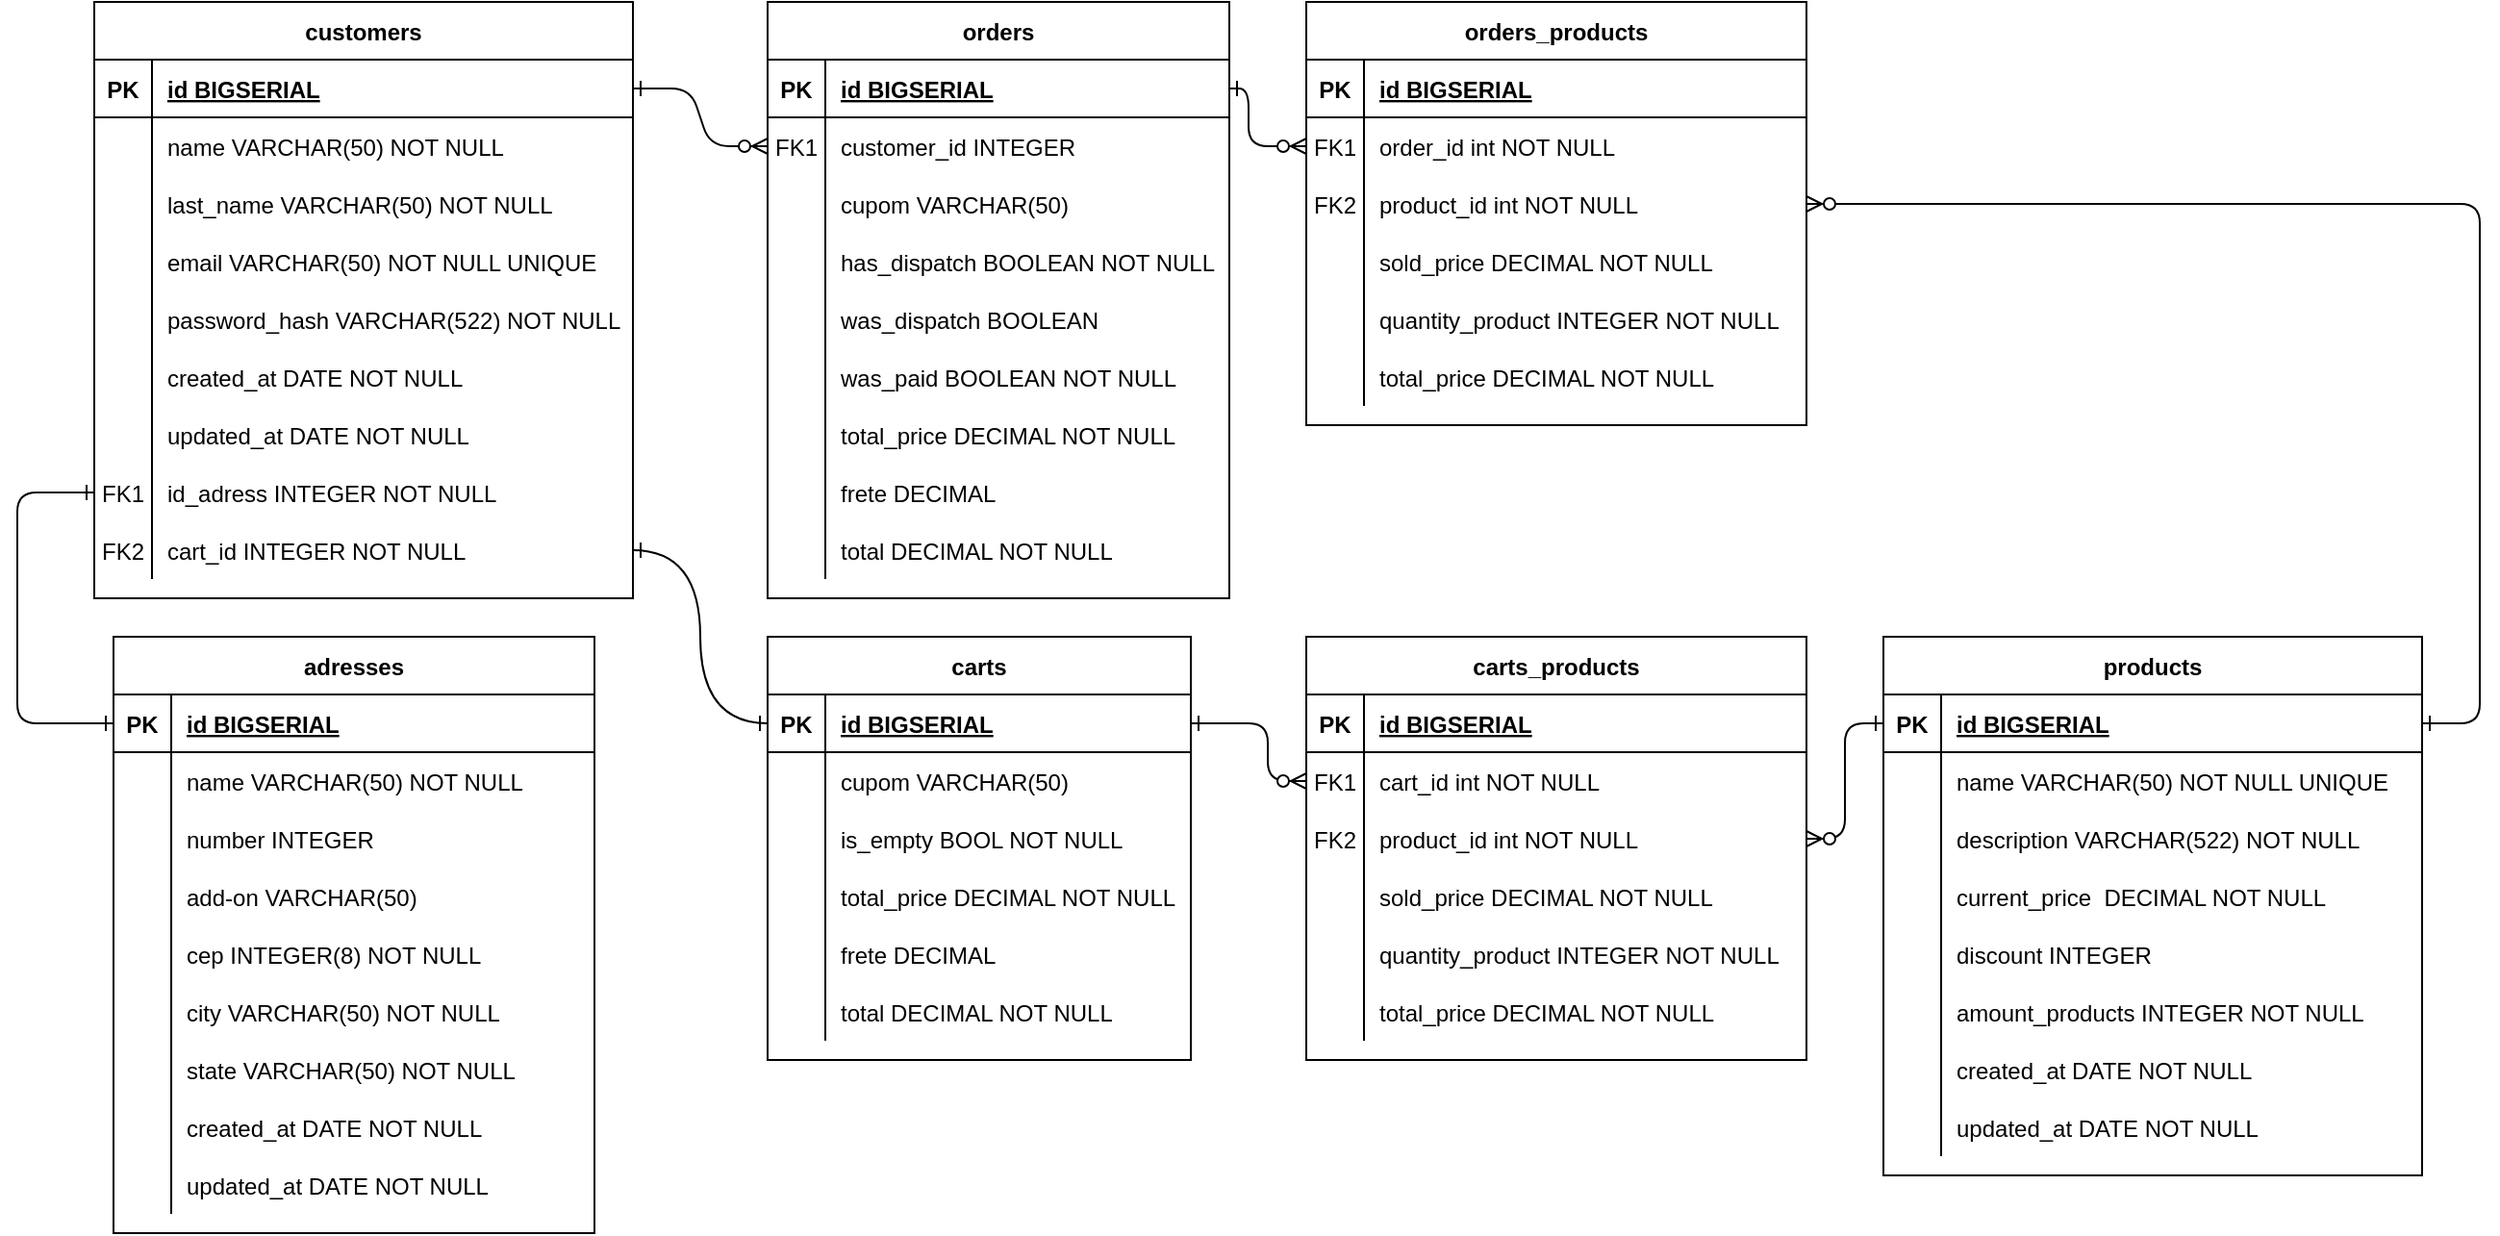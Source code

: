 <mxfile version="14.8.4" type="github">
  <diagram id="R2lEEEUBdFMjLlhIrx00" name="Page-1">
    <mxGraphModel dx="1553" dy="584" grid="1" gridSize="10" guides="1" tooltips="1" connect="1" arrows="1" fold="1" page="1" pageScale="1" pageWidth="1654" pageHeight="1169" math="0" shadow="0" extFonts="Permanent Marker^https://fonts.googleapis.com/css?family=Permanent+Marker">
      <root>
        <mxCell id="0" />
        <mxCell id="1" parent="0" />
        <mxCell id="C-vyLk0tnHw3VtMMgP7b-1" value="" style="edgeStyle=entityRelationEdgeStyle;endArrow=ERzeroToMany;startArrow=ERone;endFill=1;startFill=0;exitX=1;exitY=0.5;exitDx=0;exitDy=0;entryX=0;entryY=0.5;entryDx=0;entryDy=0;" parent="1" source="XlrQRALpURYt6hvUXeuU-14" target="XlrQRALpURYt6hvUXeuU-234" edge="1">
          <mxGeometry width="100" height="100" relative="1" as="geometry">
            <mxPoint x="320" y="120" as="sourcePoint" />
            <mxPoint x="450" y="155" as="targetPoint" />
          </mxGeometry>
        </mxCell>
        <mxCell id="C-vyLk0tnHw3VtMMgP7b-12" value="" style="endArrow=ERzeroToMany;startArrow=ERone;endFill=1;startFill=0;edgeStyle=elbowEdgeStyle;exitX=1;exitY=0.5;exitDx=0;exitDy=0;entryX=1;entryY=0.5;entryDx=0;entryDy=0;" parent="1" source="C-vyLk0tnHw3VtMMgP7b-14" target="XlrQRALpURYt6hvUXeuU-194" edge="1">
          <mxGeometry width="100" height="100" relative="1" as="geometry">
            <mxPoint x="500" y="80" as="sourcePoint" />
            <mxPoint x="640" y="280" as="targetPoint" />
            <Array as="points">
              <mxPoint x="1340" y="320" />
              <mxPoint x="1360" y="310" />
              <mxPoint x="1090" y="160" />
              <mxPoint x="520" y="-65" />
              <mxPoint x="500" y="-90" />
              <mxPoint x="520" y="-120" />
              <mxPoint x="530" y="50" />
            </Array>
          </mxGeometry>
        </mxCell>
        <mxCell id="C-vyLk0tnHw3VtMMgP7b-13" value="products" style="shape=table;startSize=30;container=1;collapsible=1;childLayout=tableLayout;fixedRows=1;rowLines=0;fontStyle=1;align=center;resizeLast=1;" parent="1" vertex="1">
          <mxGeometry x="1030" y="410" width="280" height="280" as="geometry">
            <mxRectangle x="450" y="400" width="80" height="30" as="alternateBounds" />
          </mxGeometry>
        </mxCell>
        <mxCell id="C-vyLk0tnHw3VtMMgP7b-14" value="" style="shape=partialRectangle;collapsible=0;dropTarget=0;pointerEvents=0;fillColor=none;points=[[0,0.5],[1,0.5]];portConstraint=eastwest;top=0;left=0;right=0;bottom=1;" parent="C-vyLk0tnHw3VtMMgP7b-13" vertex="1">
          <mxGeometry y="30" width="280" height="30" as="geometry" />
        </mxCell>
        <mxCell id="C-vyLk0tnHw3VtMMgP7b-15" value="PK" style="shape=partialRectangle;overflow=hidden;connectable=0;fillColor=none;top=0;left=0;bottom=0;right=0;fontStyle=1;" parent="C-vyLk0tnHw3VtMMgP7b-14" vertex="1">
          <mxGeometry width="30" height="30" as="geometry" />
        </mxCell>
        <mxCell id="C-vyLk0tnHw3VtMMgP7b-16" value="id BIGSERIAL" style="shape=partialRectangle;overflow=hidden;connectable=0;fillColor=none;top=0;left=0;bottom=0;right=0;align=left;spacingLeft=6;fontStyle=5;" parent="C-vyLk0tnHw3VtMMgP7b-14" vertex="1">
          <mxGeometry x="30" width="250" height="30" as="geometry" />
        </mxCell>
        <mxCell id="C-vyLk0tnHw3VtMMgP7b-17" value="" style="shape=partialRectangle;collapsible=0;dropTarget=0;pointerEvents=0;fillColor=none;points=[[0,0.5],[1,0.5]];portConstraint=eastwest;top=0;left=0;right=0;bottom=0;" parent="C-vyLk0tnHw3VtMMgP7b-13" vertex="1">
          <mxGeometry y="60" width="280" height="30" as="geometry" />
        </mxCell>
        <mxCell id="C-vyLk0tnHw3VtMMgP7b-18" value="" style="shape=partialRectangle;overflow=hidden;connectable=0;fillColor=none;top=0;left=0;bottom=0;right=0;" parent="C-vyLk0tnHw3VtMMgP7b-17" vertex="1">
          <mxGeometry width="30" height="30" as="geometry" />
        </mxCell>
        <mxCell id="C-vyLk0tnHw3VtMMgP7b-19" value="name VARCHAR(50) NOT NULL UNIQUE" style="shape=partialRectangle;overflow=hidden;connectable=0;fillColor=none;top=0;left=0;bottom=0;right=0;align=left;spacingLeft=6;" parent="C-vyLk0tnHw3VtMMgP7b-17" vertex="1">
          <mxGeometry x="30" width="250" height="30" as="geometry" />
        </mxCell>
        <mxCell id="XlrQRALpURYt6hvUXeuU-103" value="" style="shape=partialRectangle;collapsible=0;dropTarget=0;pointerEvents=0;fillColor=none;points=[[0,0.5],[1,0.5]];portConstraint=eastwest;top=0;left=0;right=0;bottom=0;" parent="C-vyLk0tnHw3VtMMgP7b-13" vertex="1">
          <mxGeometry y="90" width="280" height="30" as="geometry" />
        </mxCell>
        <mxCell id="XlrQRALpURYt6hvUXeuU-104" value="" style="shape=partialRectangle;overflow=hidden;connectable=0;fillColor=none;top=0;left=0;bottom=0;right=0;" parent="XlrQRALpURYt6hvUXeuU-103" vertex="1">
          <mxGeometry width="30" height="30" as="geometry" />
        </mxCell>
        <mxCell id="XlrQRALpURYt6hvUXeuU-105" value="description VARCHAR(522) NOT NULL" style="shape=partialRectangle;overflow=hidden;connectable=0;fillColor=none;top=0;left=0;bottom=0;right=0;align=left;spacingLeft=6;" parent="XlrQRALpURYt6hvUXeuU-103" vertex="1">
          <mxGeometry x="30" width="250" height="30" as="geometry" />
        </mxCell>
        <mxCell id="XlrQRALpURYt6hvUXeuU-171" value="" style="shape=partialRectangle;collapsible=0;dropTarget=0;pointerEvents=0;fillColor=none;points=[[0,0.5],[1,0.5]];portConstraint=eastwest;top=0;left=0;right=0;bottom=0;" parent="C-vyLk0tnHw3VtMMgP7b-13" vertex="1">
          <mxGeometry y="120" width="280" height="30" as="geometry" />
        </mxCell>
        <mxCell id="XlrQRALpURYt6hvUXeuU-172" value="" style="shape=partialRectangle;overflow=hidden;connectable=0;fillColor=none;top=0;left=0;bottom=0;right=0;" parent="XlrQRALpURYt6hvUXeuU-171" vertex="1">
          <mxGeometry width="30" height="30" as="geometry" />
        </mxCell>
        <mxCell id="XlrQRALpURYt6hvUXeuU-173" value="current_price  DECIMAL NOT NULL" style="shape=partialRectangle;overflow=hidden;connectable=0;fillColor=none;top=0;left=0;bottom=0;right=0;align=left;spacingLeft=6;" parent="XlrQRALpURYt6hvUXeuU-171" vertex="1">
          <mxGeometry x="30" width="250" height="30" as="geometry" />
        </mxCell>
        <mxCell id="XlrQRALpURYt6hvUXeuU-184" style="shape=partialRectangle;collapsible=0;dropTarget=0;pointerEvents=0;fillColor=none;points=[[0,0.5],[1,0.5]];portConstraint=eastwest;top=0;left=0;right=0;bottom=0;" parent="C-vyLk0tnHw3VtMMgP7b-13" vertex="1">
          <mxGeometry y="150" width="280" height="30" as="geometry" />
        </mxCell>
        <mxCell id="XlrQRALpURYt6hvUXeuU-185" style="shape=partialRectangle;overflow=hidden;connectable=0;fillColor=none;top=0;left=0;bottom=0;right=0;" parent="XlrQRALpURYt6hvUXeuU-184" vertex="1">
          <mxGeometry width="30" height="30" as="geometry" />
        </mxCell>
        <mxCell id="XlrQRALpURYt6hvUXeuU-186" value="discount INTEGER " style="shape=partialRectangle;overflow=hidden;connectable=0;fillColor=none;top=0;left=0;bottom=0;right=0;align=left;spacingLeft=6;" parent="XlrQRALpURYt6hvUXeuU-184" vertex="1">
          <mxGeometry x="30" width="250" height="30" as="geometry" />
        </mxCell>
        <mxCell id="XlrQRALpURYt6hvUXeuU-174" value="" style="shape=partialRectangle;collapsible=0;dropTarget=0;pointerEvents=0;fillColor=none;points=[[0,0.5],[1,0.5]];portConstraint=eastwest;top=0;left=0;right=0;bottom=0;" parent="C-vyLk0tnHw3VtMMgP7b-13" vertex="1">
          <mxGeometry y="180" width="280" height="30" as="geometry" />
        </mxCell>
        <mxCell id="XlrQRALpURYt6hvUXeuU-175" value="" style="shape=partialRectangle;overflow=hidden;connectable=0;fillColor=none;top=0;left=0;bottom=0;right=0;" parent="XlrQRALpURYt6hvUXeuU-174" vertex="1">
          <mxGeometry width="30" height="30" as="geometry" />
        </mxCell>
        <mxCell id="XlrQRALpURYt6hvUXeuU-176" value="amount_products INTEGER NOT NULL" style="shape=partialRectangle;overflow=hidden;connectable=0;fillColor=none;top=0;left=0;bottom=0;right=0;align=left;spacingLeft=6;" parent="XlrQRALpURYt6hvUXeuU-174" vertex="1">
          <mxGeometry x="30" width="250" height="30" as="geometry" />
        </mxCell>
        <mxCell id="XlrQRALpURYt6hvUXeuU-106" value="" style="shape=partialRectangle;collapsible=0;dropTarget=0;pointerEvents=0;fillColor=none;points=[[0,0.5],[1,0.5]];portConstraint=eastwest;top=0;left=0;right=0;bottom=0;" parent="C-vyLk0tnHw3VtMMgP7b-13" vertex="1">
          <mxGeometry y="210" width="280" height="30" as="geometry" />
        </mxCell>
        <mxCell id="XlrQRALpURYt6hvUXeuU-107" value="" style="shape=partialRectangle;overflow=hidden;connectable=0;fillColor=none;top=0;left=0;bottom=0;right=0;" parent="XlrQRALpURYt6hvUXeuU-106" vertex="1">
          <mxGeometry width="30" height="30" as="geometry" />
        </mxCell>
        <mxCell id="XlrQRALpURYt6hvUXeuU-108" value="created_at DATE NOT NULL" style="shape=partialRectangle;overflow=hidden;connectable=0;fillColor=none;top=0;left=0;bottom=0;right=0;align=left;spacingLeft=6;" parent="XlrQRALpURYt6hvUXeuU-106" vertex="1">
          <mxGeometry x="30" width="250" height="30" as="geometry" />
        </mxCell>
        <mxCell id="C-vyLk0tnHw3VtMMgP7b-20" value="" style="shape=partialRectangle;collapsible=0;dropTarget=0;pointerEvents=0;fillColor=none;points=[[0,0.5],[1,0.5]];portConstraint=eastwest;top=0;left=0;right=0;bottom=0;" parent="C-vyLk0tnHw3VtMMgP7b-13" vertex="1">
          <mxGeometry y="240" width="280" height="30" as="geometry" />
        </mxCell>
        <mxCell id="C-vyLk0tnHw3VtMMgP7b-21" value="" style="shape=partialRectangle;overflow=hidden;connectable=0;fillColor=none;top=0;left=0;bottom=0;right=0;" parent="C-vyLk0tnHw3VtMMgP7b-20" vertex="1">
          <mxGeometry width="30" height="30" as="geometry" />
        </mxCell>
        <mxCell id="C-vyLk0tnHw3VtMMgP7b-22" value="updated_at DATE NOT NULL" style="shape=partialRectangle;overflow=hidden;connectable=0;fillColor=none;top=0;left=0;bottom=0;right=0;align=left;spacingLeft=6;" parent="C-vyLk0tnHw3VtMMgP7b-20" vertex="1">
          <mxGeometry x="30" width="250" height="30" as="geometry" />
        </mxCell>
        <mxCell id="XlrQRALpURYt6hvUXeuU-13" value="customers" style="shape=table;startSize=30;container=1;collapsible=1;childLayout=tableLayout;fixedRows=1;rowLines=0;fontStyle=1;align=center;resizeLast=1;" parent="1" vertex="1">
          <mxGeometry x="100" y="80" width="280" height="310" as="geometry">
            <mxRectangle x="100" y="80" width="60" height="30" as="alternateBounds" />
          </mxGeometry>
        </mxCell>
        <mxCell id="XlrQRALpURYt6hvUXeuU-14" value="" style="shape=partialRectangle;collapsible=0;dropTarget=0;pointerEvents=0;fillColor=none;points=[[0,0.5],[1,0.5]];portConstraint=eastwest;top=0;left=0;right=0;bottom=1;" parent="XlrQRALpURYt6hvUXeuU-13" vertex="1">
          <mxGeometry y="30" width="280" height="30" as="geometry" />
        </mxCell>
        <mxCell id="XlrQRALpURYt6hvUXeuU-15" value="PK" style="shape=partialRectangle;overflow=hidden;connectable=0;fillColor=none;top=0;left=0;bottom=0;right=0;fontStyle=1;" parent="XlrQRALpURYt6hvUXeuU-14" vertex="1">
          <mxGeometry width="30" height="30" as="geometry" />
        </mxCell>
        <mxCell id="XlrQRALpURYt6hvUXeuU-16" value="id BIGSERIAL" style="shape=partialRectangle;overflow=hidden;connectable=0;fillColor=none;top=0;left=0;bottom=0;right=0;align=left;spacingLeft=6;fontStyle=5;" parent="XlrQRALpURYt6hvUXeuU-14" vertex="1">
          <mxGeometry x="30" width="250" height="30" as="geometry" />
        </mxCell>
        <mxCell id="XlrQRALpURYt6hvUXeuU-17" value="" style="shape=partialRectangle;collapsible=0;dropTarget=0;pointerEvents=0;fillColor=none;points=[[0,0.5],[1,0.5]];portConstraint=eastwest;top=0;left=0;right=0;bottom=0;" parent="XlrQRALpURYt6hvUXeuU-13" vertex="1">
          <mxGeometry y="60" width="280" height="30" as="geometry" />
        </mxCell>
        <mxCell id="XlrQRALpURYt6hvUXeuU-18" value="" style="shape=partialRectangle;overflow=hidden;connectable=0;fillColor=none;top=0;left=0;bottom=0;right=0;" parent="XlrQRALpURYt6hvUXeuU-17" vertex="1">
          <mxGeometry width="30" height="30" as="geometry" />
        </mxCell>
        <mxCell id="XlrQRALpURYt6hvUXeuU-19" value="name VARCHAR(50) NOT NULL" style="shape=partialRectangle;overflow=hidden;connectable=0;fillColor=none;top=0;left=0;bottom=0;right=0;align=left;spacingLeft=6;" parent="XlrQRALpURYt6hvUXeuU-17" vertex="1">
          <mxGeometry x="30" width="250" height="30" as="geometry" />
        </mxCell>
        <mxCell id="XlrQRALpURYt6hvUXeuU-20" value="" style="shape=partialRectangle;collapsible=0;dropTarget=0;pointerEvents=0;fillColor=none;points=[[0,0.5],[1,0.5]];portConstraint=eastwest;top=0;left=0;right=0;bottom=0;" parent="XlrQRALpURYt6hvUXeuU-13" vertex="1">
          <mxGeometry y="90" width="280" height="30" as="geometry" />
        </mxCell>
        <mxCell id="XlrQRALpURYt6hvUXeuU-21" value="" style="shape=partialRectangle;overflow=hidden;connectable=0;fillColor=none;top=0;left=0;bottom=0;right=0;" parent="XlrQRALpURYt6hvUXeuU-20" vertex="1">
          <mxGeometry width="30" height="30" as="geometry" />
        </mxCell>
        <mxCell id="XlrQRALpURYt6hvUXeuU-22" value="last_name VARCHAR(50) NOT NULL" style="shape=partialRectangle;overflow=hidden;connectable=0;fillColor=none;top=0;left=0;bottom=0;right=0;align=left;spacingLeft=6;" parent="XlrQRALpURYt6hvUXeuU-20" vertex="1">
          <mxGeometry x="30" width="250" height="30" as="geometry" />
        </mxCell>
        <mxCell id="XlrQRALpURYt6hvUXeuU-154" value="" style="shape=partialRectangle;collapsible=0;dropTarget=0;pointerEvents=0;fillColor=none;points=[[0,0.5],[1,0.5]];portConstraint=eastwest;top=0;left=0;right=0;bottom=0;" parent="XlrQRALpURYt6hvUXeuU-13" vertex="1">
          <mxGeometry y="120" width="280" height="30" as="geometry" />
        </mxCell>
        <mxCell id="XlrQRALpURYt6hvUXeuU-155" value="" style="shape=partialRectangle;overflow=hidden;connectable=0;fillColor=none;top=0;left=0;bottom=0;right=0;" parent="XlrQRALpURYt6hvUXeuU-154" vertex="1">
          <mxGeometry width="30" height="30" as="geometry" />
        </mxCell>
        <mxCell id="XlrQRALpURYt6hvUXeuU-156" value="email VARCHAR(50) NOT NULL UNIQUE" style="shape=partialRectangle;overflow=hidden;connectable=0;fillColor=none;top=0;left=0;bottom=0;right=0;align=left;spacingLeft=6;" parent="XlrQRALpURYt6hvUXeuU-154" vertex="1">
          <mxGeometry x="30" width="250" height="30" as="geometry" />
        </mxCell>
        <mxCell id="XlrQRALpURYt6hvUXeuU-67" value="" style="shape=partialRectangle;collapsible=0;dropTarget=0;pointerEvents=0;fillColor=none;points=[[0,0.5],[1,0.5]];portConstraint=eastwest;top=0;left=0;right=0;bottom=0;" parent="XlrQRALpURYt6hvUXeuU-13" vertex="1">
          <mxGeometry y="150" width="280" height="30" as="geometry" />
        </mxCell>
        <mxCell id="XlrQRALpURYt6hvUXeuU-68" value="" style="shape=partialRectangle;overflow=hidden;connectable=0;fillColor=none;top=0;left=0;bottom=0;right=0;" parent="XlrQRALpURYt6hvUXeuU-67" vertex="1">
          <mxGeometry width="30" height="30" as="geometry" />
        </mxCell>
        <mxCell id="XlrQRALpURYt6hvUXeuU-69" value="password_hash VARCHAR(522) NOT NULL" style="shape=partialRectangle;overflow=hidden;connectable=0;fillColor=none;top=0;left=0;bottom=0;right=0;align=left;spacingLeft=6;" parent="XlrQRALpURYt6hvUXeuU-67" vertex="1">
          <mxGeometry x="30" width="250" height="30" as="geometry" />
        </mxCell>
        <mxCell id="XlrQRALpURYt6hvUXeuU-157" value="" style="shape=partialRectangle;collapsible=0;dropTarget=0;pointerEvents=0;fillColor=none;points=[[0,0.5],[1,0.5]];portConstraint=eastwest;top=0;left=0;right=0;bottom=0;" parent="XlrQRALpURYt6hvUXeuU-13" vertex="1">
          <mxGeometry y="180" width="280" height="30" as="geometry" />
        </mxCell>
        <mxCell id="XlrQRALpURYt6hvUXeuU-158" value="" style="shape=partialRectangle;overflow=hidden;connectable=0;fillColor=none;top=0;left=0;bottom=0;right=0;" parent="XlrQRALpURYt6hvUXeuU-157" vertex="1">
          <mxGeometry width="30" height="30" as="geometry" />
        </mxCell>
        <mxCell id="XlrQRALpURYt6hvUXeuU-159" value="created_at DATE NOT NULL" style="shape=partialRectangle;overflow=hidden;connectable=0;fillColor=none;top=0;left=0;bottom=0;right=0;align=left;spacingLeft=6;" parent="XlrQRALpURYt6hvUXeuU-157" vertex="1">
          <mxGeometry x="30" width="250" height="30" as="geometry" />
        </mxCell>
        <mxCell id="XlrQRALpURYt6hvUXeuU-281" value="" style="shape=partialRectangle;collapsible=0;dropTarget=0;pointerEvents=0;fillColor=none;points=[[0,0.5],[1,0.5]];portConstraint=eastwest;top=0;left=0;right=0;bottom=0;" parent="XlrQRALpURYt6hvUXeuU-13" vertex="1">
          <mxGeometry y="210" width="280" height="30" as="geometry" />
        </mxCell>
        <mxCell id="XlrQRALpURYt6hvUXeuU-282" value="" style="shape=partialRectangle;overflow=hidden;connectable=0;fillColor=none;top=0;left=0;bottom=0;right=0;" parent="XlrQRALpURYt6hvUXeuU-281" vertex="1">
          <mxGeometry width="30" height="30" as="geometry" />
        </mxCell>
        <mxCell id="XlrQRALpURYt6hvUXeuU-283" value="updated_at DATE NOT NULL" style="shape=partialRectangle;overflow=hidden;connectable=0;fillColor=none;top=0;left=0;bottom=0;right=0;align=left;spacingLeft=6;" parent="XlrQRALpURYt6hvUXeuU-281" vertex="1">
          <mxGeometry x="30" width="250" height="30" as="geometry" />
        </mxCell>
        <mxCell id="XlrQRALpURYt6hvUXeuU-70" value="" style="shape=partialRectangle;collapsible=0;dropTarget=0;pointerEvents=0;fillColor=none;points=[[0,0.5],[1,0.5]];portConstraint=eastwest;top=0;left=0;right=0;bottom=0;" parent="XlrQRALpURYt6hvUXeuU-13" vertex="1">
          <mxGeometry y="240" width="280" height="30" as="geometry" />
        </mxCell>
        <mxCell id="XlrQRALpURYt6hvUXeuU-71" value="FK1" style="shape=partialRectangle;overflow=hidden;connectable=0;fillColor=none;top=0;left=0;bottom=0;right=0;" parent="XlrQRALpURYt6hvUXeuU-70" vertex="1">
          <mxGeometry width="30" height="30" as="geometry" />
        </mxCell>
        <mxCell id="XlrQRALpURYt6hvUXeuU-72" value="id_adress INTEGER NOT NULL" style="shape=partialRectangle;overflow=hidden;connectable=0;fillColor=none;top=0;left=0;bottom=0;right=0;align=left;spacingLeft=6;" parent="XlrQRALpURYt6hvUXeuU-70" vertex="1">
          <mxGeometry x="30" width="250" height="30" as="geometry" />
        </mxCell>
        <mxCell id="XlrQRALpURYt6hvUXeuU-178" value="" style="shape=partialRectangle;collapsible=0;dropTarget=0;pointerEvents=0;fillColor=none;points=[[0,0.5],[1,0.5]];portConstraint=eastwest;top=0;left=0;right=0;bottom=0;" parent="XlrQRALpURYt6hvUXeuU-13" vertex="1">
          <mxGeometry y="270" width="280" height="30" as="geometry" />
        </mxCell>
        <mxCell id="XlrQRALpURYt6hvUXeuU-179" value="FK2" style="shape=partialRectangle;overflow=hidden;connectable=0;fillColor=none;top=0;left=0;bottom=0;right=0;" parent="XlrQRALpURYt6hvUXeuU-178" vertex="1">
          <mxGeometry width="30" height="30" as="geometry" />
        </mxCell>
        <mxCell id="XlrQRALpURYt6hvUXeuU-180" value="cart_id INTEGER NOT NULL" style="shape=partialRectangle;overflow=hidden;connectable=0;fillColor=none;top=0;left=0;bottom=0;right=0;align=left;spacingLeft=6;" parent="XlrQRALpURYt6hvUXeuU-178" vertex="1">
          <mxGeometry x="30" width="250" height="30" as="geometry" />
        </mxCell>
        <mxCell id="XlrQRALpURYt6hvUXeuU-73" value="adresses" style="shape=table;startSize=30;container=1;collapsible=1;childLayout=tableLayout;fixedRows=1;rowLines=0;fontStyle=1;align=center;resizeLast=1;" parent="1" vertex="1">
          <mxGeometry x="110" y="410" width="250" height="310" as="geometry" />
        </mxCell>
        <mxCell id="XlrQRALpURYt6hvUXeuU-74" value="" style="shape=partialRectangle;collapsible=0;dropTarget=0;pointerEvents=0;fillColor=none;points=[[0,0.5],[1,0.5]];portConstraint=eastwest;top=0;left=0;right=0;bottom=1;" parent="XlrQRALpURYt6hvUXeuU-73" vertex="1">
          <mxGeometry y="30" width="250" height="30" as="geometry" />
        </mxCell>
        <mxCell id="XlrQRALpURYt6hvUXeuU-75" value="PK" style="shape=partialRectangle;overflow=hidden;connectable=0;fillColor=none;top=0;left=0;bottom=0;right=0;fontStyle=1;" parent="XlrQRALpURYt6hvUXeuU-74" vertex="1">
          <mxGeometry width="30" height="30" as="geometry" />
        </mxCell>
        <mxCell id="XlrQRALpURYt6hvUXeuU-76" value="id BIGSERIAL" style="shape=partialRectangle;overflow=hidden;connectable=0;fillColor=none;top=0;left=0;bottom=0;right=0;align=left;spacingLeft=6;fontStyle=5;" parent="XlrQRALpURYt6hvUXeuU-74" vertex="1">
          <mxGeometry x="30" width="220" height="30" as="geometry" />
        </mxCell>
        <mxCell id="XlrQRALpURYt6hvUXeuU-77" value="" style="shape=partialRectangle;collapsible=0;dropTarget=0;pointerEvents=0;fillColor=none;points=[[0,0.5],[1,0.5]];portConstraint=eastwest;top=0;left=0;right=0;bottom=0;" parent="XlrQRALpURYt6hvUXeuU-73" vertex="1">
          <mxGeometry y="60" width="250" height="30" as="geometry" />
        </mxCell>
        <mxCell id="XlrQRALpURYt6hvUXeuU-78" value="" style="shape=partialRectangle;overflow=hidden;connectable=0;fillColor=none;top=0;left=0;bottom=0;right=0;" parent="XlrQRALpURYt6hvUXeuU-77" vertex="1">
          <mxGeometry width="30" height="30" as="geometry" />
        </mxCell>
        <mxCell id="XlrQRALpURYt6hvUXeuU-79" value="name VARCHAR(50) NOT NULL" style="shape=partialRectangle;overflow=hidden;connectable=0;fillColor=none;top=0;left=0;bottom=0;right=0;align=left;spacingLeft=6;" parent="XlrQRALpURYt6hvUXeuU-77" vertex="1">
          <mxGeometry x="30" width="220" height="30" as="geometry" />
        </mxCell>
        <mxCell id="XlrQRALpURYt6hvUXeuU-80" value="" style="shape=partialRectangle;collapsible=0;dropTarget=0;pointerEvents=0;fillColor=none;points=[[0,0.5],[1,0.5]];portConstraint=eastwest;top=0;left=0;right=0;bottom=0;" parent="XlrQRALpURYt6hvUXeuU-73" vertex="1">
          <mxGeometry y="90" width="250" height="30" as="geometry" />
        </mxCell>
        <mxCell id="XlrQRALpURYt6hvUXeuU-81" value="" style="shape=partialRectangle;overflow=hidden;connectable=0;fillColor=none;top=0;left=0;bottom=0;right=0;" parent="XlrQRALpURYt6hvUXeuU-80" vertex="1">
          <mxGeometry width="30" height="30" as="geometry" />
        </mxCell>
        <mxCell id="XlrQRALpURYt6hvUXeuU-82" value="number INTEGER" style="shape=partialRectangle;overflow=hidden;connectable=0;fillColor=none;top=0;left=0;bottom=0;right=0;align=left;spacingLeft=6;" parent="XlrQRALpURYt6hvUXeuU-80" vertex="1">
          <mxGeometry x="30" width="220" height="30" as="geometry" />
        </mxCell>
        <mxCell id="XlrQRALpURYt6hvUXeuU-86" value="" style="shape=partialRectangle;collapsible=0;dropTarget=0;pointerEvents=0;fillColor=none;points=[[0,0.5],[1,0.5]];portConstraint=eastwest;top=0;left=0;right=0;bottom=0;" parent="XlrQRALpURYt6hvUXeuU-73" vertex="1">
          <mxGeometry y="120" width="250" height="30" as="geometry" />
        </mxCell>
        <mxCell id="XlrQRALpURYt6hvUXeuU-87" value="" style="shape=partialRectangle;overflow=hidden;connectable=0;fillColor=none;top=0;left=0;bottom=0;right=0;" parent="XlrQRALpURYt6hvUXeuU-86" vertex="1">
          <mxGeometry width="30" height="30" as="geometry" />
        </mxCell>
        <mxCell id="XlrQRALpURYt6hvUXeuU-88" value="add-on VARCHAR(50)" style="shape=partialRectangle;overflow=hidden;connectable=0;fillColor=none;top=0;left=0;bottom=0;right=0;align=left;spacingLeft=6;" parent="XlrQRALpURYt6hvUXeuU-86" vertex="1">
          <mxGeometry x="30" width="220" height="30" as="geometry" />
        </mxCell>
        <mxCell id="XlrQRALpURYt6hvUXeuU-89" value="" style="shape=partialRectangle;collapsible=0;dropTarget=0;pointerEvents=0;fillColor=none;points=[[0,0.5],[1,0.5]];portConstraint=eastwest;top=0;left=0;right=0;bottom=0;" parent="XlrQRALpURYt6hvUXeuU-73" vertex="1">
          <mxGeometry y="150" width="250" height="30" as="geometry" />
        </mxCell>
        <mxCell id="XlrQRALpURYt6hvUXeuU-90" value="" style="shape=partialRectangle;overflow=hidden;connectable=0;fillColor=none;top=0;left=0;bottom=0;right=0;" parent="XlrQRALpURYt6hvUXeuU-89" vertex="1">
          <mxGeometry width="30" height="30" as="geometry" />
        </mxCell>
        <mxCell id="XlrQRALpURYt6hvUXeuU-91" value="cep INTEGER(8) NOT NULL" style="shape=partialRectangle;overflow=hidden;connectable=0;fillColor=none;top=0;left=0;bottom=0;right=0;align=left;spacingLeft=6;" parent="XlrQRALpURYt6hvUXeuU-89" vertex="1">
          <mxGeometry x="30" width="220" height="30" as="geometry" />
        </mxCell>
        <mxCell id="XlrQRALpURYt6hvUXeuU-92" value="" style="shape=partialRectangle;collapsible=0;dropTarget=0;pointerEvents=0;fillColor=none;points=[[0,0.5],[1,0.5]];portConstraint=eastwest;top=0;left=0;right=0;bottom=0;" parent="XlrQRALpURYt6hvUXeuU-73" vertex="1">
          <mxGeometry y="180" width="250" height="30" as="geometry" />
        </mxCell>
        <mxCell id="XlrQRALpURYt6hvUXeuU-93" value="" style="shape=partialRectangle;overflow=hidden;connectable=0;fillColor=none;top=0;left=0;bottom=0;right=0;" parent="XlrQRALpURYt6hvUXeuU-92" vertex="1">
          <mxGeometry width="30" height="30" as="geometry" />
        </mxCell>
        <mxCell id="XlrQRALpURYt6hvUXeuU-94" value="city VARCHAR(50) NOT NULL" style="shape=partialRectangle;overflow=hidden;connectable=0;fillColor=none;top=0;left=0;bottom=0;right=0;align=left;spacingLeft=6;" parent="XlrQRALpURYt6hvUXeuU-92" vertex="1">
          <mxGeometry x="30" width="220" height="30" as="geometry" />
        </mxCell>
        <mxCell id="XlrQRALpURYt6hvUXeuU-163" value="" style="shape=partialRectangle;collapsible=0;dropTarget=0;pointerEvents=0;fillColor=none;points=[[0,0.5],[1,0.5]];portConstraint=eastwest;top=0;left=0;right=0;bottom=0;" parent="XlrQRALpURYt6hvUXeuU-73" vertex="1">
          <mxGeometry y="210" width="250" height="30" as="geometry" />
        </mxCell>
        <mxCell id="XlrQRALpURYt6hvUXeuU-164" value="" style="shape=partialRectangle;overflow=hidden;connectable=0;fillColor=none;top=0;left=0;bottom=0;right=0;" parent="XlrQRALpURYt6hvUXeuU-163" vertex="1">
          <mxGeometry width="30" height="30" as="geometry" />
        </mxCell>
        <mxCell id="XlrQRALpURYt6hvUXeuU-165" value="state VARCHAR(50) NOT NULL" style="shape=partialRectangle;overflow=hidden;connectable=0;fillColor=none;top=0;left=0;bottom=0;right=0;align=left;spacingLeft=6;" parent="XlrQRALpURYt6hvUXeuU-163" vertex="1">
          <mxGeometry x="30" width="220" height="30" as="geometry" />
        </mxCell>
        <mxCell id="XlrQRALpURYt6hvUXeuU-166" value="" style="shape=partialRectangle;collapsible=0;dropTarget=0;pointerEvents=0;fillColor=none;points=[[0,0.5],[1,0.5]];portConstraint=eastwest;top=0;left=0;right=0;bottom=0;" parent="XlrQRALpURYt6hvUXeuU-73" vertex="1">
          <mxGeometry y="240" width="250" height="30" as="geometry" />
        </mxCell>
        <mxCell id="XlrQRALpURYt6hvUXeuU-167" value="" style="shape=partialRectangle;overflow=hidden;connectable=0;fillColor=none;top=0;left=0;bottom=0;right=0;" parent="XlrQRALpURYt6hvUXeuU-166" vertex="1">
          <mxGeometry width="30" height="30" as="geometry" />
        </mxCell>
        <mxCell id="XlrQRALpURYt6hvUXeuU-168" value="created_at DATE NOT NULL" style="shape=partialRectangle;overflow=hidden;connectable=0;fillColor=none;top=0;left=0;bottom=0;right=0;align=left;spacingLeft=6;" parent="XlrQRALpURYt6hvUXeuU-166" vertex="1">
          <mxGeometry x="30" width="220" height="30" as="geometry" />
        </mxCell>
        <mxCell id="XlrQRALpURYt6hvUXeuU-83" value="" style="shape=partialRectangle;collapsible=0;dropTarget=0;pointerEvents=0;fillColor=none;points=[[0,0.5],[1,0.5]];portConstraint=eastwest;top=0;left=0;right=0;bottom=0;" parent="XlrQRALpURYt6hvUXeuU-73" vertex="1">
          <mxGeometry y="270" width="250" height="30" as="geometry" />
        </mxCell>
        <mxCell id="XlrQRALpURYt6hvUXeuU-84" value="" style="shape=partialRectangle;overflow=hidden;connectable=0;fillColor=none;top=0;left=0;bottom=0;right=0;" parent="XlrQRALpURYt6hvUXeuU-83" vertex="1">
          <mxGeometry width="30" height="30" as="geometry" />
        </mxCell>
        <mxCell id="XlrQRALpURYt6hvUXeuU-85" value="updated_at DATE NOT NULL" style="shape=partialRectangle;overflow=hidden;connectable=0;fillColor=none;top=0;left=0;bottom=0;right=0;align=left;spacingLeft=6;" parent="XlrQRALpURYt6hvUXeuU-83" vertex="1">
          <mxGeometry x="30" width="220" height="30" as="geometry" />
        </mxCell>
        <mxCell id="XlrQRALpURYt6hvUXeuU-98" value="" style="edgeStyle=elbowEdgeStyle;endArrow=ERone;startArrow=ERone;endFill=0;startFill=0;entryX=0;entryY=0.5;entryDx=0;entryDy=0;exitX=0;exitY=0.5;exitDx=0;exitDy=0;elbow=vertical;" parent="1" source="XlrQRALpURYt6hvUXeuU-74" target="XlrQRALpURYt6hvUXeuU-70" edge="1">
          <mxGeometry width="100" height="100" relative="1" as="geometry">
            <mxPoint x="10" y="380" as="sourcePoint" />
            <mxPoint x="80" y="250" as="targetPoint" />
            <Array as="points">
              <mxPoint x="60" y="320" />
            </Array>
          </mxGeometry>
        </mxCell>
        <mxCell id="XlrQRALpURYt6hvUXeuU-187" value="orders_products" style="shape=table;startSize=30;container=1;collapsible=1;childLayout=tableLayout;fixedRows=1;rowLines=0;fontStyle=1;align=center;resizeLast=1;" parent="1" vertex="1">
          <mxGeometry x="730" y="80" width="260" height="220" as="geometry" />
        </mxCell>
        <mxCell id="XlrQRALpURYt6hvUXeuU-188" value="" style="shape=partialRectangle;collapsible=0;dropTarget=0;pointerEvents=0;fillColor=none;points=[[0,0.5],[1,0.5]];portConstraint=eastwest;top=0;left=0;right=0;bottom=1;" parent="XlrQRALpURYt6hvUXeuU-187" vertex="1">
          <mxGeometry y="30" width="260" height="30" as="geometry" />
        </mxCell>
        <mxCell id="XlrQRALpURYt6hvUXeuU-189" value="PK" style="shape=partialRectangle;overflow=hidden;connectable=0;fillColor=none;top=0;left=0;bottom=0;right=0;fontStyle=1;" parent="XlrQRALpURYt6hvUXeuU-188" vertex="1">
          <mxGeometry width="30" height="30" as="geometry" />
        </mxCell>
        <mxCell id="XlrQRALpURYt6hvUXeuU-190" value="id BIGSERIAL" style="shape=partialRectangle;overflow=hidden;connectable=0;fillColor=none;top=0;left=0;bottom=0;right=0;align=left;spacingLeft=6;fontStyle=5;" parent="XlrQRALpURYt6hvUXeuU-188" vertex="1">
          <mxGeometry x="30" width="230" height="30" as="geometry" />
        </mxCell>
        <mxCell id="XlrQRALpURYt6hvUXeuU-191" value="" style="shape=partialRectangle;collapsible=0;dropTarget=0;pointerEvents=0;fillColor=none;points=[[0,0.5],[1,0.5]];portConstraint=eastwest;top=0;left=0;right=0;bottom=0;" parent="XlrQRALpURYt6hvUXeuU-187" vertex="1">
          <mxGeometry y="60" width="260" height="30" as="geometry" />
        </mxCell>
        <mxCell id="XlrQRALpURYt6hvUXeuU-192" value="FK1" style="shape=partialRectangle;overflow=hidden;connectable=0;fillColor=none;top=0;left=0;bottom=0;right=0;" parent="XlrQRALpURYt6hvUXeuU-191" vertex="1">
          <mxGeometry width="30" height="30" as="geometry" />
        </mxCell>
        <mxCell id="XlrQRALpURYt6hvUXeuU-193" value="order_id int NOT NULL" style="shape=partialRectangle;overflow=hidden;connectable=0;fillColor=none;top=0;left=0;bottom=0;right=0;align=left;spacingLeft=6;" parent="XlrQRALpURYt6hvUXeuU-191" vertex="1">
          <mxGeometry x="30" width="230" height="30" as="geometry" />
        </mxCell>
        <mxCell id="XlrQRALpURYt6hvUXeuU-194" value="" style="shape=partialRectangle;collapsible=0;dropTarget=0;pointerEvents=0;fillColor=none;points=[[0,0.5],[1,0.5]];portConstraint=eastwest;top=0;left=0;right=0;bottom=0;" parent="XlrQRALpURYt6hvUXeuU-187" vertex="1">
          <mxGeometry y="90" width="260" height="30" as="geometry" />
        </mxCell>
        <mxCell id="XlrQRALpURYt6hvUXeuU-195" value="FK2" style="shape=partialRectangle;overflow=hidden;connectable=0;fillColor=none;top=0;left=0;bottom=0;right=0;" parent="XlrQRALpURYt6hvUXeuU-194" vertex="1">
          <mxGeometry width="30" height="30" as="geometry" />
        </mxCell>
        <mxCell id="XlrQRALpURYt6hvUXeuU-196" value="product_id int NOT NULL" style="shape=partialRectangle;overflow=hidden;connectable=0;fillColor=none;top=0;left=0;bottom=0;right=0;align=left;spacingLeft=6;" parent="XlrQRALpURYt6hvUXeuU-194" vertex="1">
          <mxGeometry x="30" width="230" height="30" as="geometry" />
        </mxCell>
        <mxCell id="XlrQRALpURYt6hvUXeuU-216" value="" style="shape=partialRectangle;collapsible=0;dropTarget=0;pointerEvents=0;fillColor=none;points=[[0,0.5],[1,0.5]];portConstraint=eastwest;top=0;left=0;right=0;bottom=0;" parent="XlrQRALpURYt6hvUXeuU-187" vertex="1">
          <mxGeometry y="120" width="260" height="30" as="geometry" />
        </mxCell>
        <mxCell id="XlrQRALpURYt6hvUXeuU-217" value="" style="shape=partialRectangle;overflow=hidden;connectable=0;fillColor=none;top=0;left=0;bottom=0;right=0;" parent="XlrQRALpURYt6hvUXeuU-216" vertex="1">
          <mxGeometry width="30" height="30" as="geometry" />
        </mxCell>
        <mxCell id="XlrQRALpURYt6hvUXeuU-218" value="sold_price DECIMAL NOT NULL" style="shape=partialRectangle;overflow=hidden;connectable=0;fillColor=none;top=0;left=0;bottom=0;right=0;align=left;spacingLeft=6;" parent="XlrQRALpURYt6hvUXeuU-216" vertex="1">
          <mxGeometry x="30" width="230" height="30" as="geometry" />
        </mxCell>
        <mxCell id="XlrQRALpURYt6hvUXeuU-222" style="shape=partialRectangle;collapsible=0;dropTarget=0;pointerEvents=0;fillColor=none;points=[[0,0.5],[1,0.5]];portConstraint=eastwest;top=0;left=0;right=0;bottom=0;" parent="XlrQRALpURYt6hvUXeuU-187" vertex="1">
          <mxGeometry y="150" width="260" height="30" as="geometry" />
        </mxCell>
        <mxCell id="XlrQRALpURYt6hvUXeuU-223" style="shape=partialRectangle;overflow=hidden;connectable=0;fillColor=none;top=0;left=0;bottom=0;right=0;" parent="XlrQRALpURYt6hvUXeuU-222" vertex="1">
          <mxGeometry width="30" height="30" as="geometry" />
        </mxCell>
        <mxCell id="XlrQRALpURYt6hvUXeuU-224" value="quantity_product INTEGER NOT NULL" style="shape=partialRectangle;overflow=hidden;connectable=0;fillColor=none;top=0;left=0;bottom=0;right=0;align=left;spacingLeft=6;" parent="XlrQRALpURYt6hvUXeuU-222" vertex="1">
          <mxGeometry x="30" width="230" height="30" as="geometry" />
        </mxCell>
        <mxCell id="XlrQRALpURYt6hvUXeuU-227" style="shape=partialRectangle;collapsible=0;dropTarget=0;pointerEvents=0;fillColor=none;points=[[0,0.5],[1,0.5]];portConstraint=eastwest;top=0;left=0;right=0;bottom=0;" parent="XlrQRALpURYt6hvUXeuU-187" vertex="1">
          <mxGeometry y="180" width="260" height="30" as="geometry" />
        </mxCell>
        <mxCell id="XlrQRALpURYt6hvUXeuU-228" style="shape=partialRectangle;overflow=hidden;connectable=0;fillColor=none;top=0;left=0;bottom=0;right=0;" parent="XlrQRALpURYt6hvUXeuU-227" vertex="1">
          <mxGeometry width="30" height="30" as="geometry" />
        </mxCell>
        <mxCell id="XlrQRALpURYt6hvUXeuU-229" value="total_price DECIMAL NOT NULL" style="shape=partialRectangle;overflow=hidden;connectable=0;fillColor=none;top=0;left=0;bottom=0;right=0;align=left;spacingLeft=6;" parent="XlrQRALpURYt6hvUXeuU-227" vertex="1">
          <mxGeometry x="30" width="230" height="30" as="geometry" />
        </mxCell>
        <mxCell id="XlrQRALpURYt6hvUXeuU-206" value="orders" style="shape=table;startSize=30;container=1;collapsible=1;childLayout=tableLayout;fixedRows=1;rowLines=0;fontStyle=1;align=center;resizeLast=1;" parent="1" vertex="1">
          <mxGeometry x="450" y="80" width="240" height="310" as="geometry" />
        </mxCell>
        <mxCell id="XlrQRALpURYt6hvUXeuU-207" value="" style="shape=partialRectangle;collapsible=0;dropTarget=0;pointerEvents=0;fillColor=none;points=[[0,0.5],[1,0.5]];portConstraint=eastwest;top=0;left=0;right=0;bottom=1;" parent="XlrQRALpURYt6hvUXeuU-206" vertex="1">
          <mxGeometry y="30" width="240" height="30" as="geometry" />
        </mxCell>
        <mxCell id="XlrQRALpURYt6hvUXeuU-208" value="PK" style="shape=partialRectangle;overflow=hidden;connectable=0;fillColor=none;top=0;left=0;bottom=0;right=0;fontStyle=1;" parent="XlrQRALpURYt6hvUXeuU-207" vertex="1">
          <mxGeometry width="30" height="30" as="geometry" />
        </mxCell>
        <mxCell id="XlrQRALpURYt6hvUXeuU-209" value="id BIGSERIAL" style="shape=partialRectangle;overflow=hidden;connectable=0;fillColor=none;top=0;left=0;bottom=0;right=0;align=left;spacingLeft=6;fontStyle=5;" parent="XlrQRALpURYt6hvUXeuU-207" vertex="1">
          <mxGeometry x="30" width="210" height="30" as="geometry" />
        </mxCell>
        <mxCell id="XlrQRALpURYt6hvUXeuU-234" style="shape=partialRectangle;collapsible=0;dropTarget=0;pointerEvents=0;fillColor=none;points=[[0,0.5],[1,0.5]];portConstraint=eastwest;top=0;left=0;right=0;bottom=0;" parent="XlrQRALpURYt6hvUXeuU-206" vertex="1">
          <mxGeometry y="60" width="240" height="30" as="geometry" />
        </mxCell>
        <mxCell id="XlrQRALpURYt6hvUXeuU-235" value="FK1" style="shape=partialRectangle;overflow=hidden;connectable=0;fillColor=none;top=0;left=0;bottom=0;right=0;" parent="XlrQRALpURYt6hvUXeuU-234" vertex="1">
          <mxGeometry width="30" height="30" as="geometry" />
        </mxCell>
        <mxCell id="XlrQRALpURYt6hvUXeuU-236" value="customer_id INTEGER" style="shape=partialRectangle;overflow=hidden;connectable=0;fillColor=none;top=0;left=0;bottom=0;right=0;align=left;spacingLeft=6;" parent="XlrQRALpURYt6hvUXeuU-234" vertex="1">
          <mxGeometry x="30" width="210" height="30" as="geometry" />
        </mxCell>
        <mxCell id="XlrQRALpURYt6hvUXeuU-197" value="" style="shape=partialRectangle;collapsible=0;dropTarget=0;pointerEvents=0;fillColor=none;points=[[0,0.5],[1,0.5]];portConstraint=eastwest;top=0;left=0;right=0;bottom=0;" parent="XlrQRALpURYt6hvUXeuU-206" vertex="1">
          <mxGeometry y="90" width="240" height="30" as="geometry" />
        </mxCell>
        <mxCell id="XlrQRALpURYt6hvUXeuU-198" value="" style="shape=partialRectangle;overflow=hidden;connectable=0;fillColor=none;top=0;left=0;bottom=0;right=0;" parent="XlrQRALpURYt6hvUXeuU-197" vertex="1">
          <mxGeometry width="30" height="30" as="geometry" />
        </mxCell>
        <mxCell id="XlrQRALpURYt6hvUXeuU-199" value="cupom VARCHAR(50) " style="shape=partialRectangle;overflow=hidden;connectable=0;fillColor=none;top=0;left=0;bottom=0;right=0;align=left;spacingLeft=6;" parent="XlrQRALpURYt6hvUXeuU-197" vertex="1">
          <mxGeometry x="30" width="210" height="30" as="geometry" />
        </mxCell>
        <mxCell id="XlrQRALpURYt6hvUXeuU-294" style="shape=partialRectangle;collapsible=0;dropTarget=0;pointerEvents=0;fillColor=none;points=[[0,0.5],[1,0.5]];portConstraint=eastwest;top=0;left=0;right=0;bottom=0;" parent="XlrQRALpURYt6hvUXeuU-206" vertex="1">
          <mxGeometry y="120" width="240" height="30" as="geometry" />
        </mxCell>
        <mxCell id="XlrQRALpURYt6hvUXeuU-295" style="shape=partialRectangle;overflow=hidden;connectable=0;fillColor=none;top=0;left=0;bottom=0;right=0;" parent="XlrQRALpURYt6hvUXeuU-294" vertex="1">
          <mxGeometry width="30" height="30" as="geometry" />
        </mxCell>
        <mxCell id="XlrQRALpURYt6hvUXeuU-296" value="has_dispatch BOOLEAN NOT NULL" style="shape=partialRectangle;overflow=hidden;connectable=0;fillColor=none;top=0;left=0;bottom=0;right=0;align=left;spacingLeft=6;" parent="XlrQRALpURYt6hvUXeuU-294" vertex="1">
          <mxGeometry x="30" width="210" height="30" as="geometry" />
        </mxCell>
        <mxCell id="XlrQRALpURYt6hvUXeuU-288" style="shape=partialRectangle;collapsible=0;dropTarget=0;pointerEvents=0;fillColor=none;points=[[0,0.5],[1,0.5]];portConstraint=eastwest;top=0;left=0;right=0;bottom=0;" parent="XlrQRALpURYt6hvUXeuU-206" vertex="1">
          <mxGeometry y="150" width="240" height="30" as="geometry" />
        </mxCell>
        <mxCell id="XlrQRALpURYt6hvUXeuU-289" style="shape=partialRectangle;overflow=hidden;connectable=0;fillColor=none;top=0;left=0;bottom=0;right=0;" parent="XlrQRALpURYt6hvUXeuU-288" vertex="1">
          <mxGeometry width="30" height="30" as="geometry" />
        </mxCell>
        <mxCell id="XlrQRALpURYt6hvUXeuU-290" value="was_dispatch BOOLEAN" style="shape=partialRectangle;overflow=hidden;connectable=0;fillColor=none;top=0;left=0;bottom=0;right=0;align=left;spacingLeft=6;" parent="XlrQRALpURYt6hvUXeuU-288" vertex="1">
          <mxGeometry x="30" width="210" height="30" as="geometry" />
        </mxCell>
        <mxCell id="XlrQRALpURYt6hvUXeuU-291" style="shape=partialRectangle;collapsible=0;dropTarget=0;pointerEvents=0;fillColor=none;points=[[0,0.5],[1,0.5]];portConstraint=eastwest;top=0;left=0;right=0;bottom=0;" parent="XlrQRALpURYt6hvUXeuU-206" vertex="1">
          <mxGeometry y="180" width="240" height="30" as="geometry" />
        </mxCell>
        <mxCell id="XlrQRALpURYt6hvUXeuU-292" style="shape=partialRectangle;overflow=hidden;connectable=0;fillColor=none;top=0;left=0;bottom=0;right=0;" parent="XlrQRALpURYt6hvUXeuU-291" vertex="1">
          <mxGeometry width="30" height="30" as="geometry" />
        </mxCell>
        <mxCell id="XlrQRALpURYt6hvUXeuU-293" value="was_paid BOOLEAN NOT NULL" style="shape=partialRectangle;overflow=hidden;connectable=0;fillColor=none;top=0;left=0;bottom=0;right=0;align=left;spacingLeft=6;" parent="XlrQRALpURYt6hvUXeuU-291" vertex="1">
          <mxGeometry x="30" width="210" height="30" as="geometry" />
        </mxCell>
        <mxCell id="XlrQRALpURYt6hvUXeuU-213" value="" style="shape=partialRectangle;collapsible=0;dropTarget=0;pointerEvents=0;fillColor=none;points=[[0,0.5],[1,0.5]];portConstraint=eastwest;top=0;left=0;right=0;bottom=0;" parent="XlrQRALpURYt6hvUXeuU-206" vertex="1">
          <mxGeometry y="210" width="240" height="30" as="geometry" />
        </mxCell>
        <mxCell id="XlrQRALpURYt6hvUXeuU-214" value="" style="shape=partialRectangle;overflow=hidden;connectable=0;fillColor=none;top=0;left=0;bottom=0;right=0;" parent="XlrQRALpURYt6hvUXeuU-213" vertex="1">
          <mxGeometry width="30" height="30" as="geometry" />
        </mxCell>
        <mxCell id="XlrQRALpURYt6hvUXeuU-215" value="total_price DECIMAL NOT NULL" style="shape=partialRectangle;overflow=hidden;connectable=0;fillColor=none;top=0;left=0;bottom=0;right=0;align=left;spacingLeft=6;" parent="XlrQRALpURYt6hvUXeuU-213" vertex="1">
          <mxGeometry x="30" width="210" height="30" as="geometry" />
        </mxCell>
        <mxCell id="XlrQRALpURYt6hvUXeuU-231" style="shape=partialRectangle;collapsible=0;dropTarget=0;pointerEvents=0;fillColor=none;points=[[0,0.5],[1,0.5]];portConstraint=eastwest;top=0;left=0;right=0;bottom=0;" parent="XlrQRALpURYt6hvUXeuU-206" vertex="1">
          <mxGeometry y="240" width="240" height="30" as="geometry" />
        </mxCell>
        <mxCell id="XlrQRALpURYt6hvUXeuU-232" style="shape=partialRectangle;overflow=hidden;connectable=0;fillColor=none;top=0;left=0;bottom=0;right=0;" parent="XlrQRALpURYt6hvUXeuU-231" vertex="1">
          <mxGeometry width="30" height="30" as="geometry" />
        </mxCell>
        <mxCell id="XlrQRALpURYt6hvUXeuU-233" value="frete DECIMAL " style="shape=partialRectangle;overflow=hidden;connectable=0;fillColor=none;top=0;left=0;bottom=0;right=0;align=left;spacingLeft=6;" parent="XlrQRALpURYt6hvUXeuU-231" vertex="1">
          <mxGeometry x="30" width="210" height="30" as="geometry" />
        </mxCell>
        <mxCell id="XlrQRALpURYt6hvUXeuU-240" style="shape=partialRectangle;collapsible=0;dropTarget=0;pointerEvents=0;fillColor=none;points=[[0,0.5],[1,0.5]];portConstraint=eastwest;top=0;left=0;right=0;bottom=0;" parent="XlrQRALpURYt6hvUXeuU-206" vertex="1">
          <mxGeometry y="270" width="240" height="30" as="geometry" />
        </mxCell>
        <mxCell id="XlrQRALpURYt6hvUXeuU-241" style="shape=partialRectangle;overflow=hidden;connectable=0;fillColor=none;top=0;left=0;bottom=0;right=0;" parent="XlrQRALpURYt6hvUXeuU-240" vertex="1">
          <mxGeometry width="30" height="30" as="geometry" />
        </mxCell>
        <mxCell id="XlrQRALpURYt6hvUXeuU-242" value="total DECIMAL NOT NULL" style="shape=partialRectangle;overflow=hidden;connectable=0;fillColor=none;top=0;left=0;bottom=0;right=0;align=left;spacingLeft=6;" parent="XlrQRALpURYt6hvUXeuU-240" vertex="1">
          <mxGeometry x="30" width="210" height="30" as="geometry" />
        </mxCell>
        <mxCell id="XlrQRALpURYt6hvUXeuU-226" value="" style="endArrow=ERzeroToMany;startArrow=ERone;endFill=1;startFill=0;edgeStyle=elbowEdgeStyle;exitX=1;exitY=0.5;exitDx=0;exitDy=0;entryX=0;entryY=0.5;entryDx=0;entryDy=0;" parent="1" source="XlrQRALpURYt6hvUXeuU-207" target="XlrQRALpURYt6hvUXeuU-191" edge="1">
          <mxGeometry width="100" height="100" relative="1" as="geometry">
            <mxPoint x="617" y="270" as="sourcePoint" />
            <mxPoint x="547" y="330" as="targetPoint" />
            <Array as="points">
              <mxPoint x="700" y="130" />
              <mxPoint x="17" y="80" />
              <mxPoint x="-3" y="55" />
              <mxPoint x="17" y="25" />
              <mxPoint x="27" y="195" />
            </Array>
          </mxGeometry>
        </mxCell>
        <mxCell id="XlrQRALpURYt6hvUXeuU-243" value="carts_products" style="shape=table;startSize=30;container=1;collapsible=1;childLayout=tableLayout;fixedRows=1;rowLines=0;fontStyle=1;align=center;resizeLast=1;" parent="1" vertex="1">
          <mxGeometry x="730" y="410" width="260" height="220" as="geometry" />
        </mxCell>
        <mxCell id="XlrQRALpURYt6hvUXeuU-244" value="" style="shape=partialRectangle;collapsible=0;dropTarget=0;pointerEvents=0;fillColor=none;points=[[0,0.5],[1,0.5]];portConstraint=eastwest;top=0;left=0;right=0;bottom=1;" parent="XlrQRALpURYt6hvUXeuU-243" vertex="1">
          <mxGeometry y="30" width="260" height="30" as="geometry" />
        </mxCell>
        <mxCell id="XlrQRALpURYt6hvUXeuU-245" value="PK" style="shape=partialRectangle;overflow=hidden;connectable=0;fillColor=none;top=0;left=0;bottom=0;right=0;fontStyle=1;" parent="XlrQRALpURYt6hvUXeuU-244" vertex="1">
          <mxGeometry width="30" height="30" as="geometry" />
        </mxCell>
        <mxCell id="XlrQRALpURYt6hvUXeuU-246" value="id BIGSERIAL" style="shape=partialRectangle;overflow=hidden;connectable=0;fillColor=none;top=0;left=0;bottom=0;right=0;align=left;spacingLeft=6;fontStyle=5;" parent="XlrQRALpURYt6hvUXeuU-244" vertex="1">
          <mxGeometry x="30" width="230" height="30" as="geometry" />
        </mxCell>
        <mxCell id="XlrQRALpURYt6hvUXeuU-247" value="" style="shape=partialRectangle;collapsible=0;dropTarget=0;pointerEvents=0;fillColor=none;points=[[0,0.5],[1,0.5]];portConstraint=eastwest;top=0;left=0;right=0;bottom=0;" parent="XlrQRALpURYt6hvUXeuU-243" vertex="1">
          <mxGeometry y="60" width="260" height="30" as="geometry" />
        </mxCell>
        <mxCell id="XlrQRALpURYt6hvUXeuU-248" value="FK1" style="shape=partialRectangle;overflow=hidden;connectable=0;fillColor=none;top=0;left=0;bottom=0;right=0;" parent="XlrQRALpURYt6hvUXeuU-247" vertex="1">
          <mxGeometry width="30" height="30" as="geometry" />
        </mxCell>
        <mxCell id="XlrQRALpURYt6hvUXeuU-249" value="cart_id int NOT NULL" style="shape=partialRectangle;overflow=hidden;connectable=0;fillColor=none;top=0;left=0;bottom=0;right=0;align=left;spacingLeft=6;" parent="XlrQRALpURYt6hvUXeuU-247" vertex="1">
          <mxGeometry x="30" width="230" height="30" as="geometry" />
        </mxCell>
        <mxCell id="XlrQRALpURYt6hvUXeuU-250" value="" style="shape=partialRectangle;collapsible=0;dropTarget=0;pointerEvents=0;fillColor=none;points=[[0,0.5],[1,0.5]];portConstraint=eastwest;top=0;left=0;right=0;bottom=0;" parent="XlrQRALpURYt6hvUXeuU-243" vertex="1">
          <mxGeometry y="90" width="260" height="30" as="geometry" />
        </mxCell>
        <mxCell id="XlrQRALpURYt6hvUXeuU-251" value="FK2" style="shape=partialRectangle;overflow=hidden;connectable=0;fillColor=none;top=0;left=0;bottom=0;right=0;" parent="XlrQRALpURYt6hvUXeuU-250" vertex="1">
          <mxGeometry width="30" height="30" as="geometry" />
        </mxCell>
        <mxCell id="XlrQRALpURYt6hvUXeuU-252" value="product_id int NOT NULL" style="shape=partialRectangle;overflow=hidden;connectable=0;fillColor=none;top=0;left=0;bottom=0;right=0;align=left;spacingLeft=6;" parent="XlrQRALpURYt6hvUXeuU-250" vertex="1">
          <mxGeometry x="30" width="230" height="30" as="geometry" />
        </mxCell>
        <mxCell id="XlrQRALpURYt6hvUXeuU-253" value="" style="shape=partialRectangle;collapsible=0;dropTarget=0;pointerEvents=0;fillColor=none;points=[[0,0.5],[1,0.5]];portConstraint=eastwest;top=0;left=0;right=0;bottom=0;" parent="XlrQRALpURYt6hvUXeuU-243" vertex="1">
          <mxGeometry y="120" width="260" height="30" as="geometry" />
        </mxCell>
        <mxCell id="XlrQRALpURYt6hvUXeuU-254" value="" style="shape=partialRectangle;overflow=hidden;connectable=0;fillColor=none;top=0;left=0;bottom=0;right=0;" parent="XlrQRALpURYt6hvUXeuU-253" vertex="1">
          <mxGeometry width="30" height="30" as="geometry" />
        </mxCell>
        <mxCell id="XlrQRALpURYt6hvUXeuU-255" value="sold_price DECIMAL NOT NULL" style="shape=partialRectangle;overflow=hidden;connectable=0;fillColor=none;top=0;left=0;bottom=0;right=0;align=left;spacingLeft=6;" parent="XlrQRALpURYt6hvUXeuU-253" vertex="1">
          <mxGeometry x="30" width="230" height="30" as="geometry" />
        </mxCell>
        <mxCell id="XlrQRALpURYt6hvUXeuU-256" style="shape=partialRectangle;collapsible=0;dropTarget=0;pointerEvents=0;fillColor=none;points=[[0,0.5],[1,0.5]];portConstraint=eastwest;top=0;left=0;right=0;bottom=0;" parent="XlrQRALpURYt6hvUXeuU-243" vertex="1">
          <mxGeometry y="150" width="260" height="30" as="geometry" />
        </mxCell>
        <mxCell id="XlrQRALpURYt6hvUXeuU-257" style="shape=partialRectangle;overflow=hidden;connectable=0;fillColor=none;top=0;left=0;bottom=0;right=0;" parent="XlrQRALpURYt6hvUXeuU-256" vertex="1">
          <mxGeometry width="30" height="30" as="geometry" />
        </mxCell>
        <mxCell id="XlrQRALpURYt6hvUXeuU-258" value="quantity_product INTEGER NOT NULL" style="shape=partialRectangle;overflow=hidden;connectable=0;fillColor=none;top=0;left=0;bottom=0;right=0;align=left;spacingLeft=6;" parent="XlrQRALpURYt6hvUXeuU-256" vertex="1">
          <mxGeometry x="30" width="230" height="30" as="geometry" />
        </mxCell>
        <mxCell id="XlrQRALpURYt6hvUXeuU-259" style="shape=partialRectangle;collapsible=0;dropTarget=0;pointerEvents=0;fillColor=none;points=[[0,0.5],[1,0.5]];portConstraint=eastwest;top=0;left=0;right=0;bottom=0;" parent="XlrQRALpURYt6hvUXeuU-243" vertex="1">
          <mxGeometry y="180" width="260" height="30" as="geometry" />
        </mxCell>
        <mxCell id="XlrQRALpURYt6hvUXeuU-260" style="shape=partialRectangle;overflow=hidden;connectable=0;fillColor=none;top=0;left=0;bottom=0;right=0;" parent="XlrQRALpURYt6hvUXeuU-259" vertex="1">
          <mxGeometry width="30" height="30" as="geometry" />
        </mxCell>
        <mxCell id="XlrQRALpURYt6hvUXeuU-261" value="total_price DECIMAL NOT NULL" style="shape=partialRectangle;overflow=hidden;connectable=0;fillColor=none;top=0;left=0;bottom=0;right=0;align=left;spacingLeft=6;" parent="XlrQRALpURYt6hvUXeuU-259" vertex="1">
          <mxGeometry x="30" width="230" height="30" as="geometry" />
        </mxCell>
        <mxCell id="XlrQRALpURYt6hvUXeuU-262" value="carts" style="shape=table;startSize=30;container=1;collapsible=1;childLayout=tableLayout;fixedRows=1;rowLines=0;fontStyle=1;align=center;resizeLast=1;" parent="1" vertex="1">
          <mxGeometry x="450" y="410" width="220" height="220" as="geometry" />
        </mxCell>
        <mxCell id="XlrQRALpURYt6hvUXeuU-263" value="" style="shape=partialRectangle;collapsible=0;dropTarget=0;pointerEvents=0;fillColor=none;points=[[0,0.5],[1,0.5]];portConstraint=eastwest;top=0;left=0;right=0;bottom=1;" parent="XlrQRALpURYt6hvUXeuU-262" vertex="1">
          <mxGeometry y="30" width="220" height="30" as="geometry" />
        </mxCell>
        <mxCell id="XlrQRALpURYt6hvUXeuU-264" value="PK" style="shape=partialRectangle;overflow=hidden;connectable=0;fillColor=none;top=0;left=0;bottom=0;right=0;fontStyle=1;" parent="XlrQRALpURYt6hvUXeuU-263" vertex="1">
          <mxGeometry width="30" height="30" as="geometry" />
        </mxCell>
        <mxCell id="XlrQRALpURYt6hvUXeuU-265" value="id BIGSERIAL" style="shape=partialRectangle;overflow=hidden;connectable=0;fillColor=none;top=0;left=0;bottom=0;right=0;align=left;spacingLeft=6;fontStyle=5;" parent="XlrQRALpURYt6hvUXeuU-263" vertex="1">
          <mxGeometry x="30" width="190" height="30" as="geometry" />
        </mxCell>
        <mxCell id="XlrQRALpURYt6hvUXeuU-266" value="" style="shape=partialRectangle;collapsible=0;dropTarget=0;pointerEvents=0;fillColor=none;points=[[0,0.5],[1,0.5]];portConstraint=eastwest;top=0;left=0;right=0;bottom=0;" parent="XlrQRALpURYt6hvUXeuU-262" vertex="1">
          <mxGeometry y="60" width="220" height="30" as="geometry" />
        </mxCell>
        <mxCell id="XlrQRALpURYt6hvUXeuU-267" value="" style="shape=partialRectangle;overflow=hidden;connectable=0;fillColor=none;top=0;left=0;bottom=0;right=0;" parent="XlrQRALpURYt6hvUXeuU-266" vertex="1">
          <mxGeometry width="30" height="30" as="geometry" />
        </mxCell>
        <mxCell id="XlrQRALpURYt6hvUXeuU-268" value="cupom VARCHAR(50) " style="shape=partialRectangle;overflow=hidden;connectable=0;fillColor=none;top=0;left=0;bottom=0;right=0;align=left;spacingLeft=6;" parent="XlrQRALpURYt6hvUXeuU-266" vertex="1">
          <mxGeometry x="30" width="190" height="30" as="geometry" />
        </mxCell>
        <mxCell id="ugVy18vIbEXU1KHUpzND-4" style="shape=partialRectangle;collapsible=0;dropTarget=0;pointerEvents=0;fillColor=none;points=[[0,0.5],[1,0.5]];portConstraint=eastwest;top=0;left=0;right=0;bottom=0;" vertex="1" parent="XlrQRALpURYt6hvUXeuU-262">
          <mxGeometry y="90" width="220" height="30" as="geometry" />
        </mxCell>
        <mxCell id="ugVy18vIbEXU1KHUpzND-5" style="shape=partialRectangle;overflow=hidden;connectable=0;fillColor=none;top=0;left=0;bottom=0;right=0;" vertex="1" parent="ugVy18vIbEXU1KHUpzND-4">
          <mxGeometry width="30" height="30" as="geometry" />
        </mxCell>
        <mxCell id="ugVy18vIbEXU1KHUpzND-6" value="is_empty BOOL NOT NULL" style="shape=partialRectangle;overflow=hidden;connectable=0;fillColor=none;top=0;left=0;bottom=0;right=0;align=left;spacingLeft=6;" vertex="1" parent="ugVy18vIbEXU1KHUpzND-4">
          <mxGeometry x="30" width="190" height="30" as="geometry" />
        </mxCell>
        <mxCell id="XlrQRALpURYt6hvUXeuU-269" value="" style="shape=partialRectangle;collapsible=0;dropTarget=0;pointerEvents=0;fillColor=none;points=[[0,0.5],[1,0.5]];portConstraint=eastwest;top=0;left=0;right=0;bottom=0;" parent="XlrQRALpURYt6hvUXeuU-262" vertex="1">
          <mxGeometry y="120" width="220" height="30" as="geometry" />
        </mxCell>
        <mxCell id="XlrQRALpURYt6hvUXeuU-270" value="" style="shape=partialRectangle;overflow=hidden;connectable=0;fillColor=none;top=0;left=0;bottom=0;right=0;" parent="XlrQRALpURYt6hvUXeuU-269" vertex="1">
          <mxGeometry width="30" height="30" as="geometry" />
        </mxCell>
        <mxCell id="XlrQRALpURYt6hvUXeuU-271" value="total_price DECIMAL NOT NULL" style="shape=partialRectangle;overflow=hidden;connectable=0;fillColor=none;top=0;left=0;bottom=0;right=0;align=left;spacingLeft=6;" parent="XlrQRALpURYt6hvUXeuU-269" vertex="1">
          <mxGeometry x="30" width="190" height="30" as="geometry" />
        </mxCell>
        <mxCell id="XlrQRALpURYt6hvUXeuU-272" style="shape=partialRectangle;collapsible=0;dropTarget=0;pointerEvents=0;fillColor=none;points=[[0,0.5],[1,0.5]];portConstraint=eastwest;top=0;left=0;right=0;bottom=0;" parent="XlrQRALpURYt6hvUXeuU-262" vertex="1">
          <mxGeometry y="150" width="220" height="30" as="geometry" />
        </mxCell>
        <mxCell id="XlrQRALpURYt6hvUXeuU-273" style="shape=partialRectangle;overflow=hidden;connectable=0;fillColor=none;top=0;left=0;bottom=0;right=0;" parent="XlrQRALpURYt6hvUXeuU-272" vertex="1">
          <mxGeometry width="30" height="30" as="geometry" />
        </mxCell>
        <mxCell id="XlrQRALpURYt6hvUXeuU-274" value="frete DECIMAL " style="shape=partialRectangle;overflow=hidden;connectable=0;fillColor=none;top=0;left=0;bottom=0;right=0;align=left;spacingLeft=6;" parent="XlrQRALpURYt6hvUXeuU-272" vertex="1">
          <mxGeometry x="30" width="190" height="30" as="geometry" />
        </mxCell>
        <mxCell id="XlrQRALpURYt6hvUXeuU-275" style="shape=partialRectangle;collapsible=0;dropTarget=0;pointerEvents=0;fillColor=none;points=[[0,0.5],[1,0.5]];portConstraint=eastwest;top=0;left=0;right=0;bottom=0;" parent="XlrQRALpURYt6hvUXeuU-262" vertex="1">
          <mxGeometry y="180" width="220" height="30" as="geometry" />
        </mxCell>
        <mxCell id="XlrQRALpURYt6hvUXeuU-276" style="shape=partialRectangle;overflow=hidden;connectable=0;fillColor=none;top=0;left=0;bottom=0;right=0;" parent="XlrQRALpURYt6hvUXeuU-275" vertex="1">
          <mxGeometry width="30" height="30" as="geometry" />
        </mxCell>
        <mxCell id="XlrQRALpURYt6hvUXeuU-277" value="total DECIMAL NOT NULL" style="shape=partialRectangle;overflow=hidden;connectable=0;fillColor=none;top=0;left=0;bottom=0;right=0;align=left;spacingLeft=6;" parent="XlrQRALpURYt6hvUXeuU-275" vertex="1">
          <mxGeometry x="30" width="190" height="30" as="geometry" />
        </mxCell>
        <mxCell id="XlrQRALpURYt6hvUXeuU-285" value="" style="edgeStyle=orthogonalEdgeStyle;endArrow=ERone;startArrow=ERone;endFill=0;startFill=0;entryX=1;entryY=0.5;entryDx=0;entryDy=0;exitX=0;exitY=0.5;exitDx=0;exitDy=0;curved=1;" parent="1" source="XlrQRALpURYt6hvUXeuU-263" target="XlrQRALpURYt6hvUXeuU-178" edge="1">
          <mxGeometry width="100" height="100" relative="1" as="geometry">
            <mxPoint x="410" y="600" as="sourcePoint" />
            <mxPoint x="400" y="360" as="targetPoint" />
          </mxGeometry>
        </mxCell>
        <mxCell id="XlrQRALpURYt6hvUXeuU-286" value="" style="endArrow=ERzeroToMany;startArrow=ERone;endFill=1;startFill=0;edgeStyle=elbowEdgeStyle;exitX=1;exitY=0.5;exitDx=0;exitDy=0;entryX=0;entryY=0.5;entryDx=0;entryDy=0;" parent="1" source="XlrQRALpURYt6hvUXeuU-263" target="XlrQRALpURYt6hvUXeuU-247" edge="1">
          <mxGeometry width="100" height="100" relative="1" as="geometry">
            <mxPoint x="690" y="340" as="sourcePoint" />
            <mxPoint x="740" y="370" as="targetPoint" />
            <Array as="points">
              <mxPoint x="710" y="440" />
              <mxPoint x="27" y="295" />
              <mxPoint x="7" y="270" />
              <mxPoint x="27" y="240" />
              <mxPoint x="37" y="410" />
            </Array>
          </mxGeometry>
        </mxCell>
        <mxCell id="XlrQRALpURYt6hvUXeuU-287" value="" style="endArrow=ERzeroToMany;startArrow=ERone;endFill=1;startFill=0;edgeStyle=elbowEdgeStyle;entryX=1;entryY=0.5;entryDx=0;entryDy=0;exitX=0;exitY=0.5;exitDx=0;exitDy=0;" parent="1" source="C-vyLk0tnHw3VtMMgP7b-14" target="XlrQRALpURYt6hvUXeuU-250" edge="1">
          <mxGeometry width="100" height="100" relative="1" as="geometry">
            <mxPoint x="1000" y="500" as="sourcePoint" />
            <mxPoint x="1010" y="520" as="targetPoint" />
            <Array as="points">
              <mxPoint x="1010" y="450" />
              <mxPoint x="347" y="370" />
              <mxPoint x="327" y="345" />
              <mxPoint x="347" y="315" />
              <mxPoint x="357" y="485" />
            </Array>
          </mxGeometry>
        </mxCell>
      </root>
    </mxGraphModel>
  </diagram>
</mxfile>
